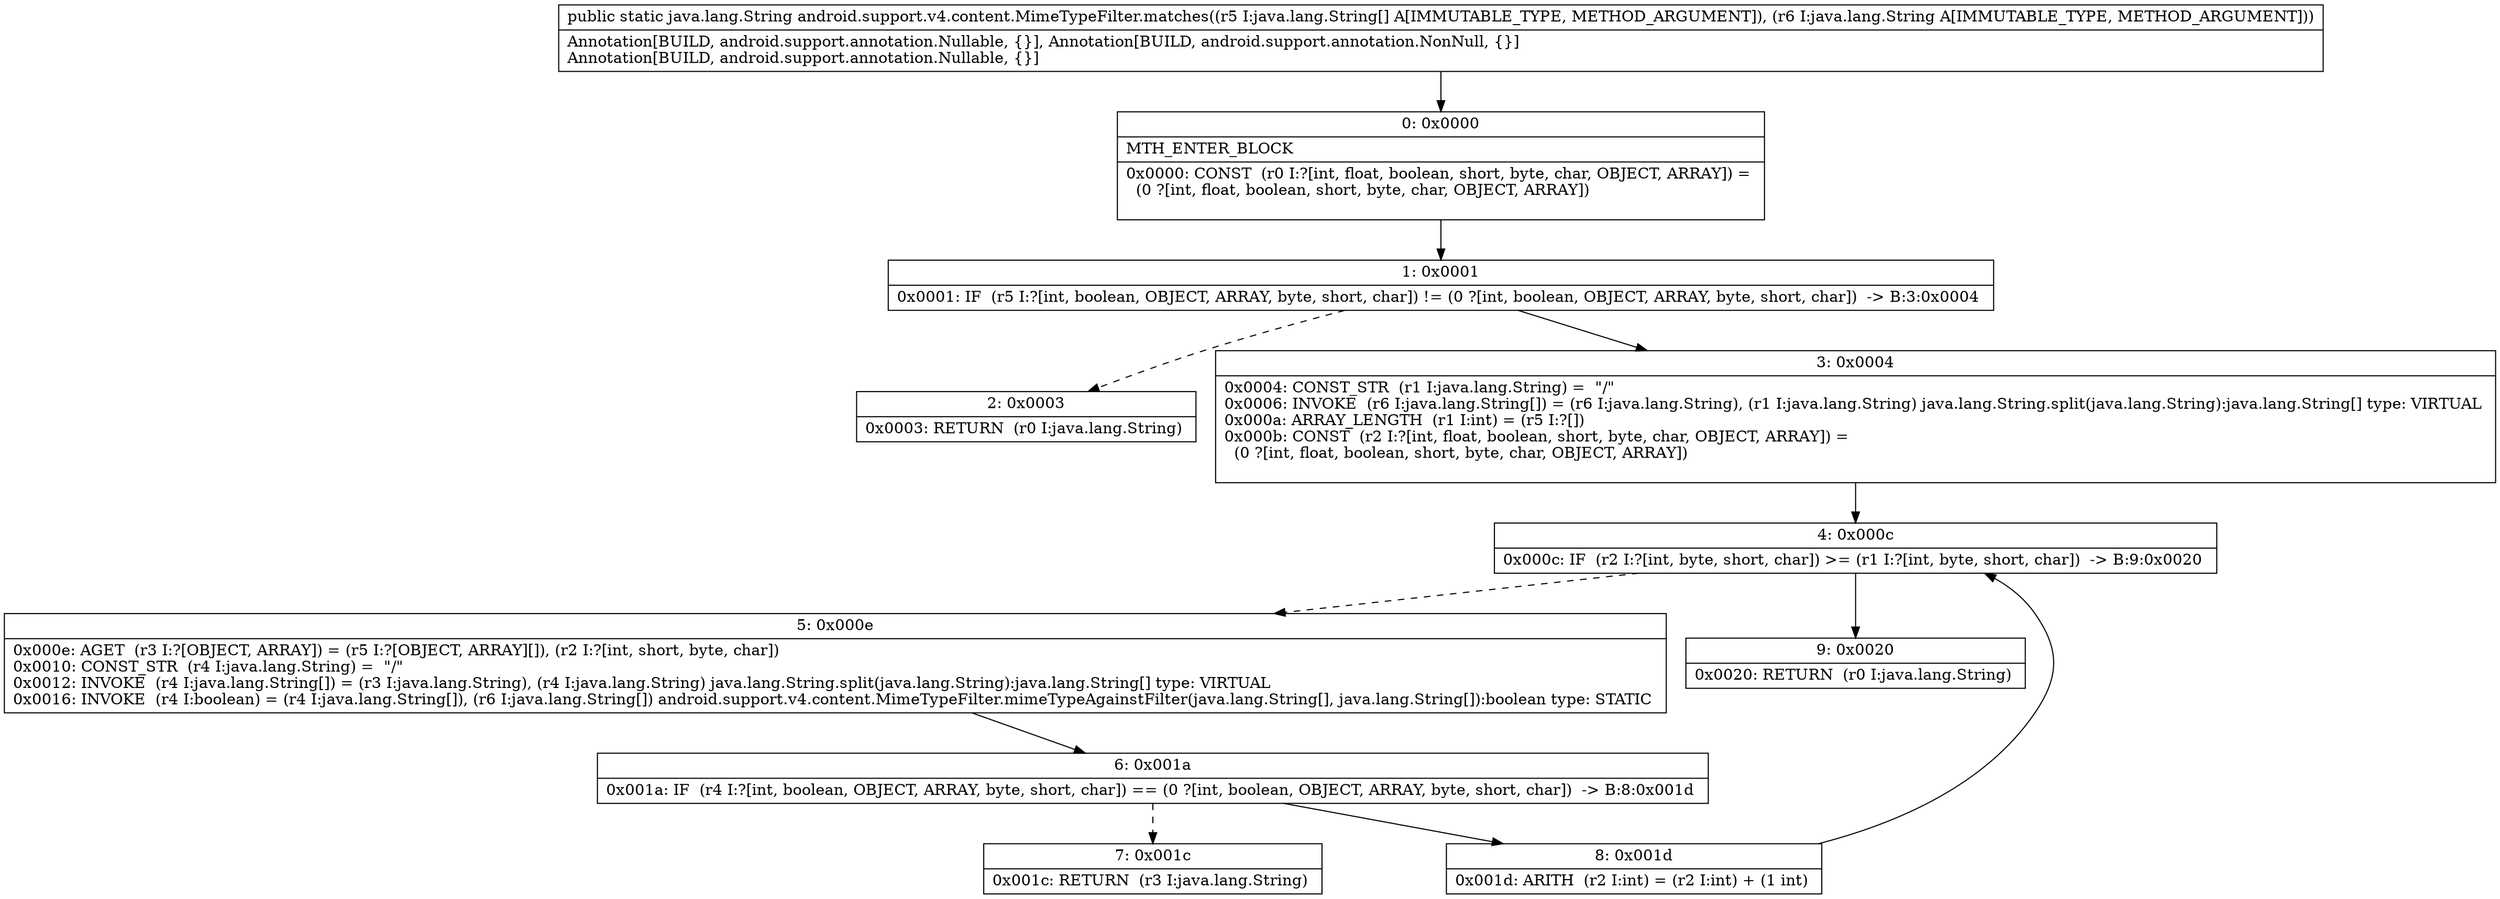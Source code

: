 digraph "CFG forandroid.support.v4.content.MimeTypeFilter.matches([Ljava\/lang\/String;Ljava\/lang\/String;)Ljava\/lang\/String;" {
Node_0 [shape=record,label="{0\:\ 0x0000|MTH_ENTER_BLOCK\l|0x0000: CONST  (r0 I:?[int, float, boolean, short, byte, char, OBJECT, ARRAY]) = \l  (0 ?[int, float, boolean, short, byte, char, OBJECT, ARRAY])\l \l}"];
Node_1 [shape=record,label="{1\:\ 0x0001|0x0001: IF  (r5 I:?[int, boolean, OBJECT, ARRAY, byte, short, char]) != (0 ?[int, boolean, OBJECT, ARRAY, byte, short, char])  \-\> B:3:0x0004 \l}"];
Node_2 [shape=record,label="{2\:\ 0x0003|0x0003: RETURN  (r0 I:java.lang.String) \l}"];
Node_3 [shape=record,label="{3\:\ 0x0004|0x0004: CONST_STR  (r1 I:java.lang.String) =  \"\/\" \l0x0006: INVOKE  (r6 I:java.lang.String[]) = (r6 I:java.lang.String), (r1 I:java.lang.String) java.lang.String.split(java.lang.String):java.lang.String[] type: VIRTUAL \l0x000a: ARRAY_LENGTH  (r1 I:int) = (r5 I:?[]) \l0x000b: CONST  (r2 I:?[int, float, boolean, short, byte, char, OBJECT, ARRAY]) = \l  (0 ?[int, float, boolean, short, byte, char, OBJECT, ARRAY])\l \l}"];
Node_4 [shape=record,label="{4\:\ 0x000c|0x000c: IF  (r2 I:?[int, byte, short, char]) \>= (r1 I:?[int, byte, short, char])  \-\> B:9:0x0020 \l}"];
Node_5 [shape=record,label="{5\:\ 0x000e|0x000e: AGET  (r3 I:?[OBJECT, ARRAY]) = (r5 I:?[OBJECT, ARRAY][]), (r2 I:?[int, short, byte, char]) \l0x0010: CONST_STR  (r4 I:java.lang.String) =  \"\/\" \l0x0012: INVOKE  (r4 I:java.lang.String[]) = (r3 I:java.lang.String), (r4 I:java.lang.String) java.lang.String.split(java.lang.String):java.lang.String[] type: VIRTUAL \l0x0016: INVOKE  (r4 I:boolean) = (r4 I:java.lang.String[]), (r6 I:java.lang.String[]) android.support.v4.content.MimeTypeFilter.mimeTypeAgainstFilter(java.lang.String[], java.lang.String[]):boolean type: STATIC \l}"];
Node_6 [shape=record,label="{6\:\ 0x001a|0x001a: IF  (r4 I:?[int, boolean, OBJECT, ARRAY, byte, short, char]) == (0 ?[int, boolean, OBJECT, ARRAY, byte, short, char])  \-\> B:8:0x001d \l}"];
Node_7 [shape=record,label="{7\:\ 0x001c|0x001c: RETURN  (r3 I:java.lang.String) \l}"];
Node_8 [shape=record,label="{8\:\ 0x001d|0x001d: ARITH  (r2 I:int) = (r2 I:int) + (1 int) \l}"];
Node_9 [shape=record,label="{9\:\ 0x0020|0x0020: RETURN  (r0 I:java.lang.String) \l}"];
MethodNode[shape=record,label="{public static java.lang.String android.support.v4.content.MimeTypeFilter.matches((r5 I:java.lang.String[] A[IMMUTABLE_TYPE, METHOD_ARGUMENT]), (r6 I:java.lang.String A[IMMUTABLE_TYPE, METHOD_ARGUMENT]))  | Annotation[BUILD, android.support.annotation.Nullable, \{\}], Annotation[BUILD, android.support.annotation.NonNull, \{\}]\lAnnotation[BUILD, android.support.annotation.Nullable, \{\}]\l}"];
MethodNode -> Node_0;
Node_0 -> Node_1;
Node_1 -> Node_2[style=dashed];
Node_1 -> Node_3;
Node_3 -> Node_4;
Node_4 -> Node_5[style=dashed];
Node_4 -> Node_9;
Node_5 -> Node_6;
Node_6 -> Node_7[style=dashed];
Node_6 -> Node_8;
Node_8 -> Node_4;
}

